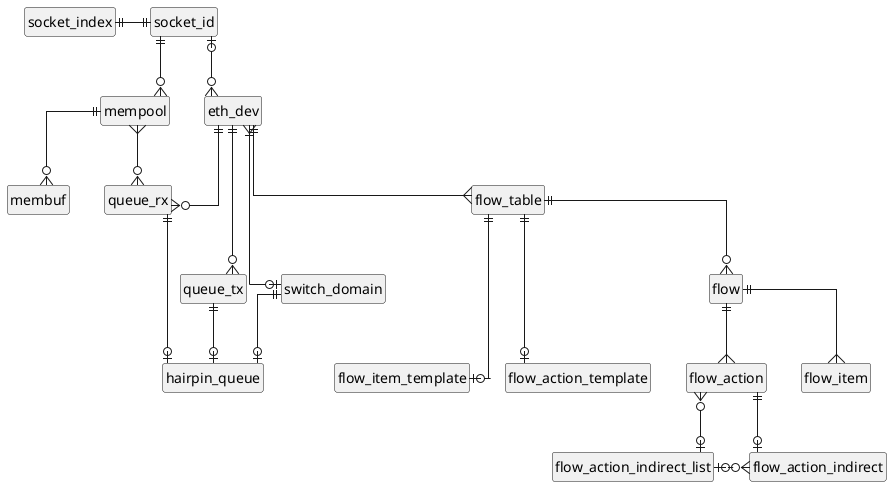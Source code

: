 @startuml
!pragma use toez
skinparam linetype ortho
skinparam hyperlinkUnderline false
hide empty description
hide empty members
hide circle

entity flow_item
entity flow_item_template
entity flow_action
entity flow_action_template
entity flow_action_indirect
entity flow_action_indirect_list
entity switch_domain
entity flow_table
entity flow
entity hairpin_queue
entity membuf
entity mempool
entity socket_id
entity eth_dev
entity queue_rx
entity queue_tx
entity socket_index

eth_dev }|---o| switch_domain
eth_dev ||--o{ queue_rx
eth_dev ||---o{ queue_tx
eth_dev ||--{ flow_table
flow ||--{ flow_action
flow ||--{ flow_item
flow_action ||--o| flow_action_indirect
flow_action }o--o| flow_action_indirect_list
flow_action_indirect_list |o-o{ flow_action_indirect
flow_table ||---o| flow_action_template
flow_table ||---o| flow_item_template
flow_table ||--o{ flow
mempool ||--o{ membuf
mempool }--o{ queue_rx
queue_rx ||--o| hairpin_queue
queue_tx ||--o| hairpin_queue
socket_id |o--o{ eth_dev
socket_id ||--o{ mempool
socket_index ||-|| socket_id
switch_domain ||--o| hairpin_queue
@enduml
